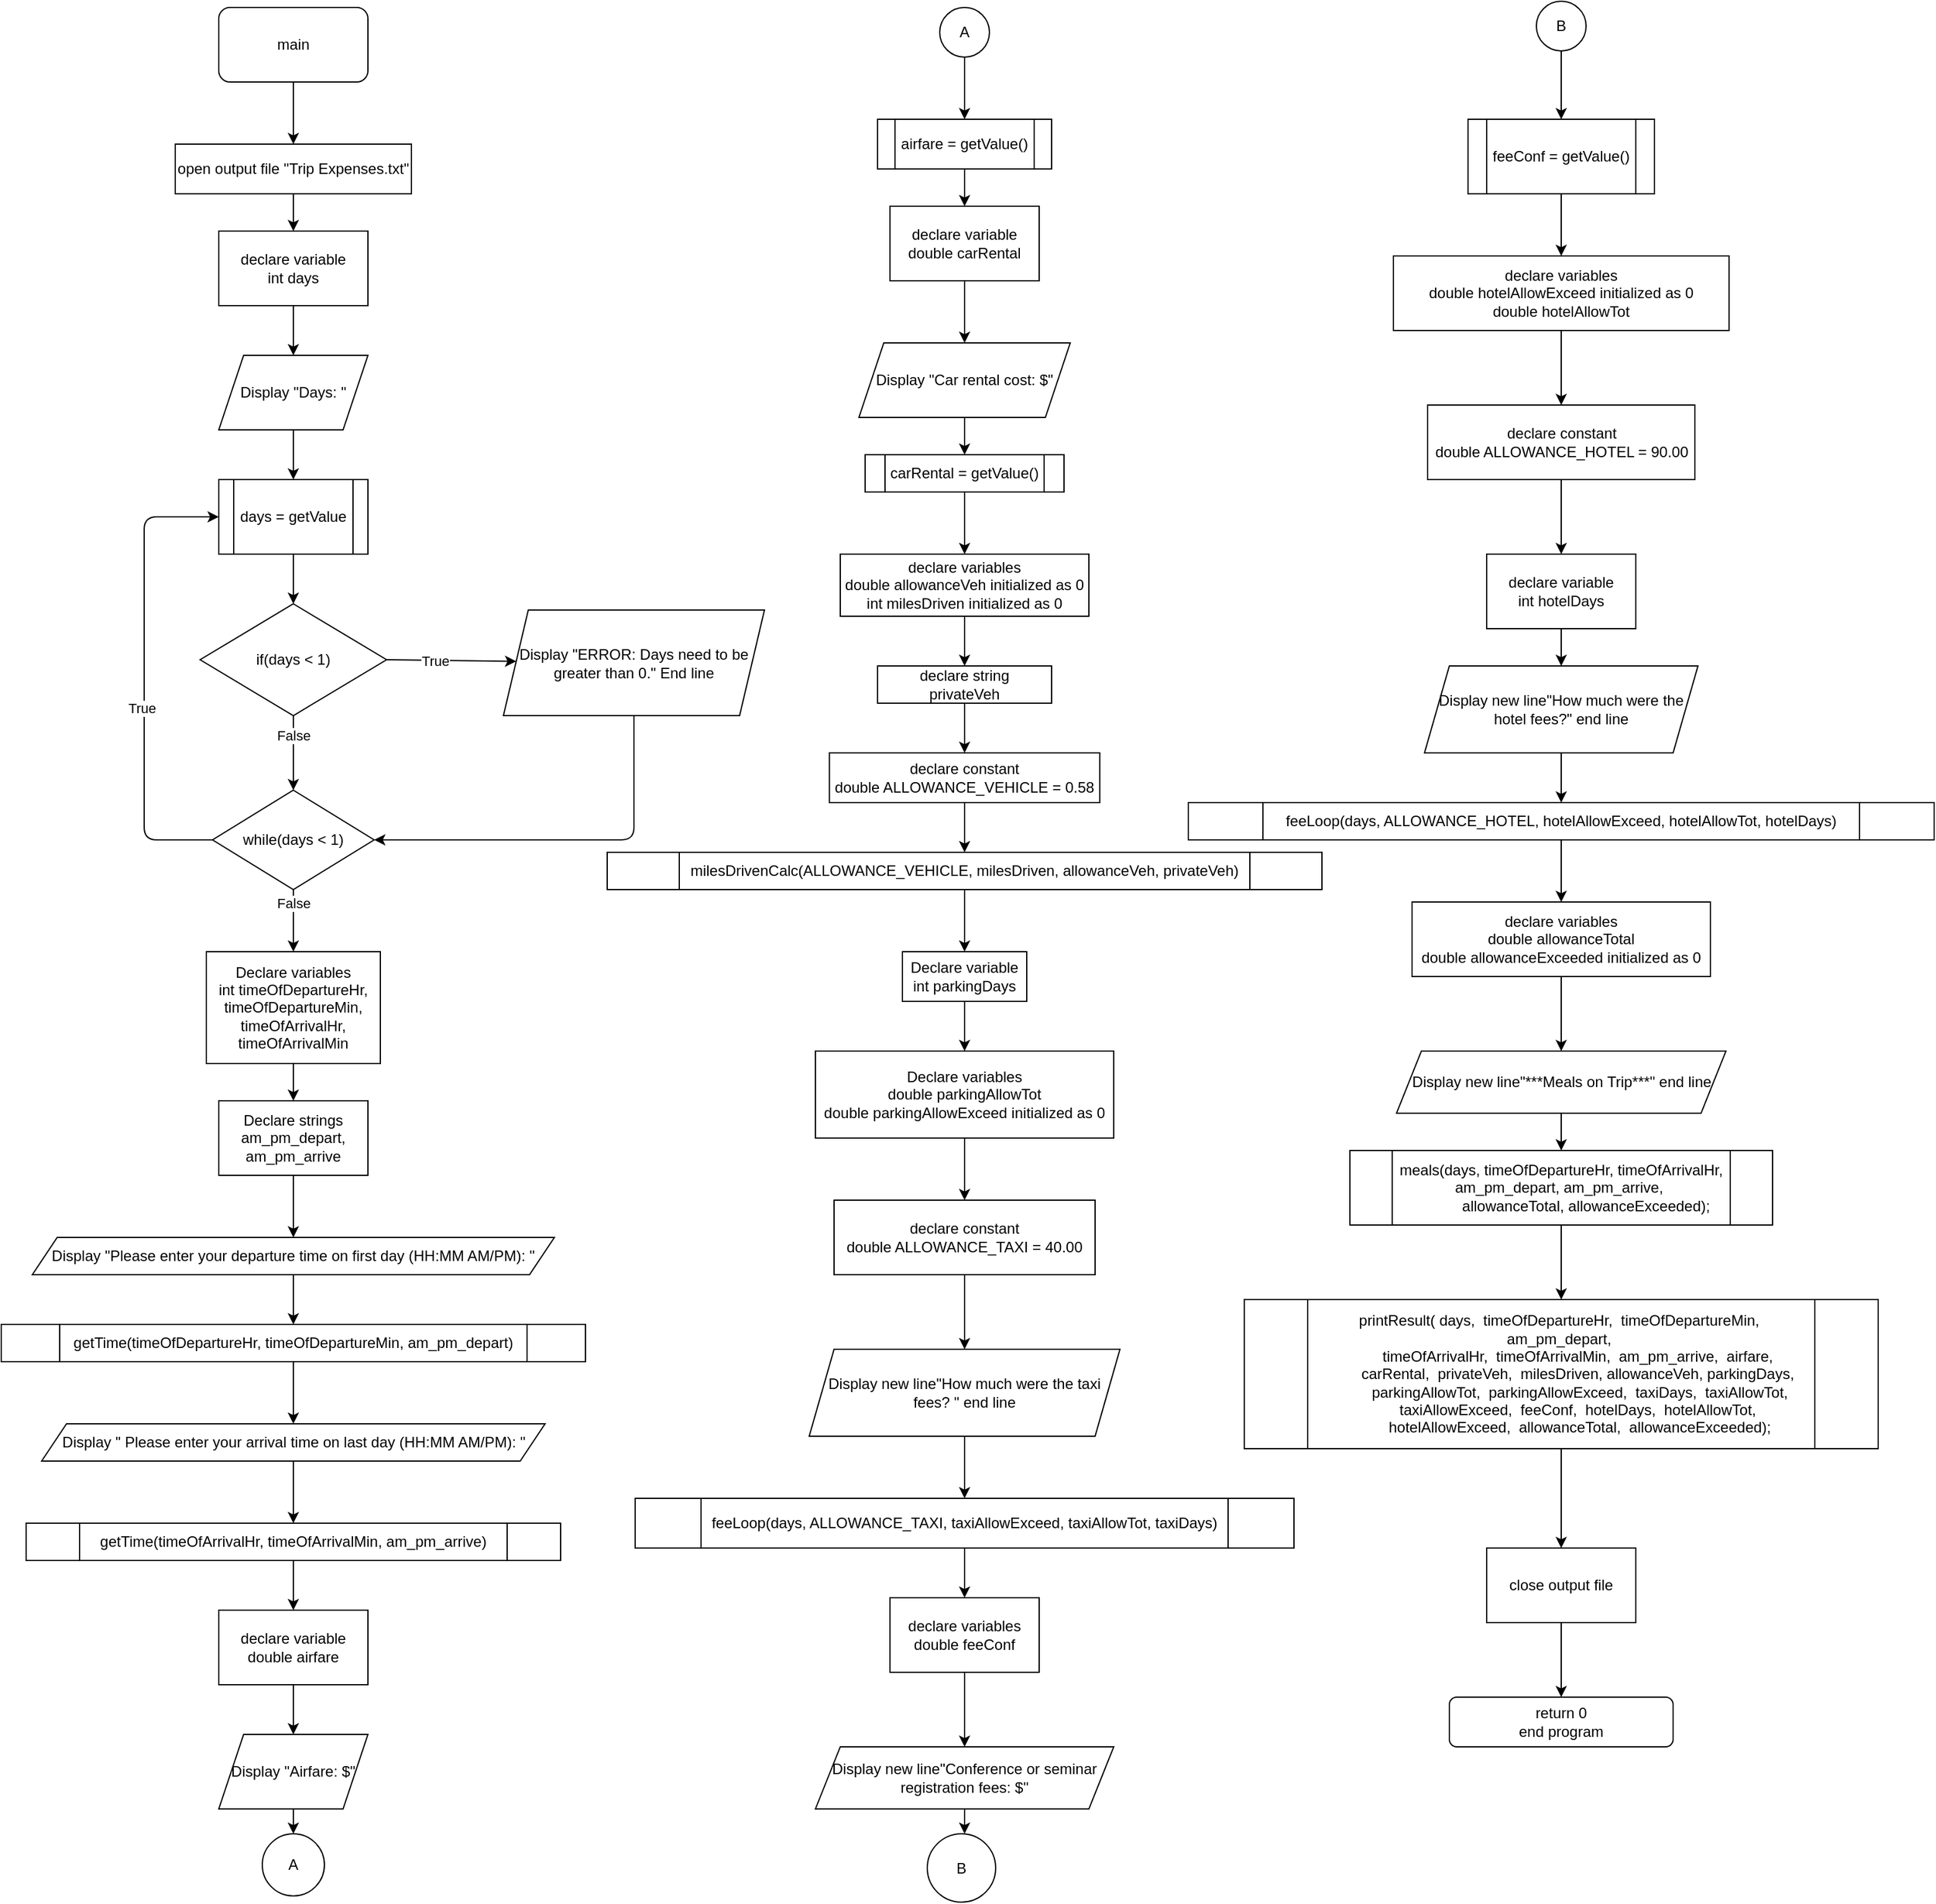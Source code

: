 <mxfile version="13.8.9-1" type="device"><diagram id="C5RBs43oDa-KdzZeNtuy" name="Page-1"><mxGraphModel dx="2511" dy="968" grid="1" gridSize="10" guides="1" tooltips="1" connect="1" arrows="1" fold="1" page="1" pageScale="1" pageWidth="827" pageHeight="1169" math="0" shadow="0"><root><mxCell id="WIyWlLk6GJQsqaUBKTNV-0"/><mxCell id="WIyWlLk6GJQsqaUBKTNV-1" parent="WIyWlLk6GJQsqaUBKTNV-0"/><mxCell id="WkgAafSCOvP2cfIqw0n4-0" value="main" style="rounded=1;whiteSpace=wrap;html=1;" vertex="1" parent="WIyWlLk6GJQsqaUBKTNV-1"><mxGeometry x="80" y="40" width="120" height="60" as="geometry"/></mxCell><mxCell id="WkgAafSCOvP2cfIqw0n4-1" value="" style="endArrow=classic;html=1;exitX=0.5;exitY=1;exitDx=0;exitDy=0;" edge="1" parent="WIyWlLk6GJQsqaUBKTNV-1" source="WkgAafSCOvP2cfIqw0n4-0"><mxGeometry width="50" height="50" relative="1" as="geometry"><mxPoint x="390" y="420" as="sourcePoint"/><mxPoint x="140" y="150" as="targetPoint"/></mxGeometry></mxCell><mxCell id="WkgAafSCOvP2cfIqw0n4-5" value="open output file &quot;Trip Expenses.txt&quot;" style="rounded=0;whiteSpace=wrap;html=1;" vertex="1" parent="WIyWlLk6GJQsqaUBKTNV-1"><mxGeometry x="45" y="150" width="190" height="40" as="geometry"/></mxCell><mxCell id="WkgAafSCOvP2cfIqw0n4-7" value="declare variable&lt;br&gt;int days" style="rounded=0;whiteSpace=wrap;html=1;" vertex="1" parent="WIyWlLk6GJQsqaUBKTNV-1"><mxGeometry x="80" y="220" width="120" height="60" as="geometry"/></mxCell><mxCell id="WkgAafSCOvP2cfIqw0n4-8" value="" style="endArrow=classic;html=1;exitX=0.5;exitY=1;exitDx=0;exitDy=0;" edge="1" parent="WIyWlLk6GJQsqaUBKTNV-1" source="WkgAafSCOvP2cfIqw0n4-7"><mxGeometry width="50" height="50" relative="1" as="geometry"><mxPoint x="220" y="420" as="sourcePoint"/><mxPoint x="140" y="320" as="targetPoint"/></mxGeometry></mxCell><mxCell id="WkgAafSCOvP2cfIqw0n4-9" value="Display &quot;Days: &quot;" style="shape=parallelogram;perimeter=parallelogramPerimeter;whiteSpace=wrap;html=1;fixedSize=1;" vertex="1" parent="WIyWlLk6GJQsqaUBKTNV-1"><mxGeometry x="80" y="320" width="120" height="60" as="geometry"/></mxCell><mxCell id="WkgAafSCOvP2cfIqw0n4-10" value="" style="endArrow=classic;html=1;exitX=0.5;exitY=1;exitDx=0;exitDy=0;" edge="1" parent="WIyWlLk6GJQsqaUBKTNV-1" source="WkgAafSCOvP2cfIqw0n4-9"><mxGeometry width="50" height="50" relative="1" as="geometry"><mxPoint x="220" y="500" as="sourcePoint"/><mxPoint x="140" y="420" as="targetPoint"/></mxGeometry></mxCell><mxCell id="WkgAafSCOvP2cfIqw0n4-11" value="days = getValue" style="shape=process;whiteSpace=wrap;html=1;backgroundOutline=1;" vertex="1" parent="WIyWlLk6GJQsqaUBKTNV-1"><mxGeometry x="80" y="420" width="120" height="60" as="geometry"/></mxCell><mxCell id="WkgAafSCOvP2cfIqw0n4-12" value="" style="endArrow=classic;html=1;exitX=0.5;exitY=1;exitDx=0;exitDy=0;" edge="1" parent="WIyWlLk6GJQsqaUBKTNV-1" source="WkgAafSCOvP2cfIqw0n4-11"><mxGeometry width="50" height="50" relative="1" as="geometry"><mxPoint x="220" y="620" as="sourcePoint"/><mxPoint x="140" y="520" as="targetPoint"/></mxGeometry></mxCell><mxCell id="WkgAafSCOvP2cfIqw0n4-13" value="if(days &amp;lt; 1)" style="rhombus;whiteSpace=wrap;html=1;" vertex="1" parent="WIyWlLk6GJQsqaUBKTNV-1"><mxGeometry x="65" y="520" width="150" height="90" as="geometry"/></mxCell><mxCell id="WkgAafSCOvP2cfIqw0n4-14" value="" style="endArrow=classic;html=1;exitX=1;exitY=0.5;exitDx=0;exitDy=0;" edge="1" parent="WIyWlLk6GJQsqaUBKTNV-1" source="WkgAafSCOvP2cfIqw0n4-13" target="WkgAafSCOvP2cfIqw0n4-16"><mxGeometry width="50" height="50" relative="1" as="geometry"><mxPoint x="220" y="700" as="sourcePoint"/><mxPoint x="320" y="645" as="targetPoint"/></mxGeometry></mxCell><mxCell id="WkgAafSCOvP2cfIqw0n4-15" value="True" style="edgeLabel;html=1;align=center;verticalAlign=middle;resizable=0;points=[];" vertex="1" connectable="0" parent="WkgAafSCOvP2cfIqw0n4-14"><mxGeometry x="-0.257" relative="1" as="geometry"><mxPoint as="offset"/></mxGeometry></mxCell><mxCell id="WkgAafSCOvP2cfIqw0n4-16" value="Display &quot;ERROR: Days need to be greater than 0.&quot; End line" style="shape=parallelogram;perimeter=parallelogramPerimeter;whiteSpace=wrap;html=1;fixedSize=1;" vertex="1" parent="WIyWlLk6GJQsqaUBKTNV-1"><mxGeometry x="309" y="525" width="210" height="85" as="geometry"/></mxCell><mxCell id="WkgAafSCOvP2cfIqw0n4-17" value="" style="endArrow=classic;html=1;exitX=0.5;exitY=1;exitDx=0;exitDy=0;" edge="1" parent="WIyWlLk6GJQsqaUBKTNV-1" source="WkgAafSCOvP2cfIqw0n4-13"><mxGeometry width="50" height="50" relative="1" as="geometry"><mxPoint x="220" y="670" as="sourcePoint"/><mxPoint x="140" y="670" as="targetPoint"/></mxGeometry></mxCell><mxCell id="WkgAafSCOvP2cfIqw0n4-18" value="False" style="edgeLabel;html=1;align=center;verticalAlign=middle;resizable=0;points=[];" vertex="1" connectable="0" parent="WkgAafSCOvP2cfIqw0n4-17"><mxGeometry x="-0.464" relative="1" as="geometry"><mxPoint as="offset"/></mxGeometry></mxCell><mxCell id="WkgAafSCOvP2cfIqw0n4-19" value="while(days &amp;lt; 1)" style="rhombus;whiteSpace=wrap;html=1;" vertex="1" parent="WIyWlLk6GJQsqaUBKTNV-1"><mxGeometry x="75" y="670" width="130" height="80" as="geometry"/></mxCell><mxCell id="WkgAafSCOvP2cfIqw0n4-20" value="" style="endArrow=classic;html=1;exitX=0.5;exitY=1;exitDx=0;exitDy=0;entryX=1;entryY=0.5;entryDx=0;entryDy=0;" edge="1" parent="WIyWlLk6GJQsqaUBKTNV-1" source="WkgAafSCOvP2cfIqw0n4-16" target="WkgAafSCOvP2cfIqw0n4-19"><mxGeometry width="50" height="50" relative="1" as="geometry"><mxPoint x="220" y="710" as="sourcePoint"/><mxPoint x="270" y="660" as="targetPoint"/><Array as="points"><mxPoint x="414" y="710"/></Array></mxGeometry></mxCell><mxCell id="WkgAafSCOvP2cfIqw0n4-22" value="" style="endArrow=classic;html=1;exitX=0.5;exitY=1;exitDx=0;exitDy=0;entryX=0.5;entryY=0;entryDx=0;entryDy=0;" edge="1" parent="WIyWlLk6GJQsqaUBKTNV-1" source="WkgAafSCOvP2cfIqw0n4-5" target="WkgAafSCOvP2cfIqw0n4-7"><mxGeometry width="50" height="50" relative="1" as="geometry"><mxPoint x="190" y="180" as="sourcePoint"/><mxPoint x="240" y="130" as="targetPoint"/></mxGeometry></mxCell><mxCell id="WkgAafSCOvP2cfIqw0n4-23" value="" style="endArrow=classic;html=1;exitX=0;exitY=0.5;exitDx=0;exitDy=0;entryX=0;entryY=0.5;entryDx=0;entryDy=0;" edge="1" parent="WIyWlLk6GJQsqaUBKTNV-1" source="WkgAafSCOvP2cfIqw0n4-19" target="WkgAafSCOvP2cfIqw0n4-11"><mxGeometry width="50" height="50" relative="1" as="geometry"><mxPoint x="190" y="580" as="sourcePoint"/><mxPoint x="30" y="450" as="targetPoint"/><Array as="points"><mxPoint x="20" y="710"/><mxPoint x="20" y="450"/></Array></mxGeometry></mxCell><mxCell id="WkgAafSCOvP2cfIqw0n4-24" value="True" style="edgeLabel;html=1;align=center;verticalAlign=middle;resizable=0;points=[];" vertex="1" connectable="0" parent="WkgAafSCOvP2cfIqw0n4-23"><mxGeometry x="-0.138" y="2" relative="1" as="geometry"><mxPoint as="offset"/></mxGeometry></mxCell><mxCell id="WkgAafSCOvP2cfIqw0n4-25" value="" style="endArrow=classic;html=1;exitX=0.5;exitY=1;exitDx=0;exitDy=0;" edge="1" parent="WIyWlLk6GJQsqaUBKTNV-1" source="WkgAafSCOvP2cfIqw0n4-19"><mxGeometry width="50" height="50" relative="1" as="geometry"><mxPoint x="190" y="640" as="sourcePoint"/><mxPoint x="140" y="800" as="targetPoint"/></mxGeometry></mxCell><mxCell id="WkgAafSCOvP2cfIqw0n4-26" value="False" style="edgeLabel;html=1;align=center;verticalAlign=middle;resizable=0;points=[];" vertex="1" connectable="0" parent="WkgAafSCOvP2cfIqw0n4-25"><mxGeometry x="-0.554" relative="1" as="geometry"><mxPoint as="offset"/></mxGeometry></mxCell><mxCell id="WkgAafSCOvP2cfIqw0n4-27" value="Declare variables&lt;br&gt;int&amp;nbsp;timeOfDepartureHr, timeOfDepartureMin, timeOfArrivalHr, timeOfArrivalMin" style="rounded=0;whiteSpace=wrap;html=1;" vertex="1" parent="WIyWlLk6GJQsqaUBKTNV-1"><mxGeometry x="70" y="800" width="140" height="90" as="geometry"/></mxCell><mxCell id="WkgAafSCOvP2cfIqw0n4-28" value="" style="endArrow=classic;html=1;exitX=0.5;exitY=1;exitDx=0;exitDy=0;" edge="1" parent="WIyWlLk6GJQsqaUBKTNV-1" source="WkgAafSCOvP2cfIqw0n4-27"><mxGeometry width="50" height="50" relative="1" as="geometry"><mxPoint x="190" y="900" as="sourcePoint"/><mxPoint x="140" y="920" as="targetPoint"/></mxGeometry></mxCell><mxCell id="WkgAafSCOvP2cfIqw0n4-29" value="Declare strings&lt;br&gt;am_pm_depart, am_pm_arrive" style="rounded=0;whiteSpace=wrap;html=1;" vertex="1" parent="WIyWlLk6GJQsqaUBKTNV-1"><mxGeometry x="80" y="920" width="120" height="60" as="geometry"/></mxCell><mxCell id="WkgAafSCOvP2cfIqw0n4-30" value="" style="endArrow=classic;html=1;exitX=0.5;exitY=1;exitDx=0;exitDy=0;" edge="1" parent="WIyWlLk6GJQsqaUBKTNV-1" source="WkgAafSCOvP2cfIqw0n4-29"><mxGeometry width="50" height="50" relative="1" as="geometry"><mxPoint x="190" y="990" as="sourcePoint"/><mxPoint x="140" y="1030" as="targetPoint"/></mxGeometry></mxCell><mxCell id="WkgAafSCOvP2cfIqw0n4-31" value="Display &quot;Please enter your departure time on first day (HH:MM AM/PM): &quot;" style="shape=parallelogram;perimeter=parallelogramPerimeter;whiteSpace=wrap;html=1;fixedSize=1;" vertex="1" parent="WIyWlLk6GJQsqaUBKTNV-1"><mxGeometry x="-70" y="1030" width="420" height="30" as="geometry"/></mxCell><mxCell id="WkgAafSCOvP2cfIqw0n4-32" value="" style="endArrow=classic;html=1;exitX=0.5;exitY=1;exitDx=0;exitDy=0;" edge="1" parent="WIyWlLk6GJQsqaUBKTNV-1" source="WkgAafSCOvP2cfIqw0n4-31"><mxGeometry width="50" height="50" relative="1" as="geometry"><mxPoint x="190" y="970" as="sourcePoint"/><mxPoint x="140" y="1100" as="targetPoint"/></mxGeometry></mxCell><mxCell id="WkgAafSCOvP2cfIqw0n4-33" value="getTime(timeOfDepartureHr, timeOfDepartureMin, am_pm_depart)" style="shape=process;whiteSpace=wrap;html=1;backgroundOutline=1;" vertex="1" parent="WIyWlLk6GJQsqaUBKTNV-1"><mxGeometry x="-95" y="1100" width="470" height="30" as="geometry"/></mxCell><mxCell id="WkgAafSCOvP2cfIqw0n4-34" value="" style="endArrow=classic;html=1;exitX=0.5;exitY=1;exitDx=0;exitDy=0;" edge="1" parent="WIyWlLk6GJQsqaUBKTNV-1" source="WkgAafSCOvP2cfIqw0n4-33"><mxGeometry width="50" height="50" relative="1" as="geometry"><mxPoint x="190" y="1070" as="sourcePoint"/><mxPoint x="140" y="1180" as="targetPoint"/></mxGeometry></mxCell><mxCell id="WkgAafSCOvP2cfIqw0n4-35" value="Display &quot; Please enter your arrival time on last day (HH:MM AM/PM): &quot;" style="shape=parallelogram;perimeter=parallelogramPerimeter;whiteSpace=wrap;html=1;fixedSize=1;" vertex="1" parent="WIyWlLk6GJQsqaUBKTNV-1"><mxGeometry x="-62.5" y="1180" width="405" height="30" as="geometry"/></mxCell><mxCell id="WkgAafSCOvP2cfIqw0n4-36" value="" style="endArrow=classic;html=1;exitX=0.5;exitY=1;exitDx=0;exitDy=0;" edge="1" parent="WIyWlLk6GJQsqaUBKTNV-1" source="WkgAafSCOvP2cfIqw0n4-35"><mxGeometry width="50" height="50" relative="1" as="geometry"><mxPoint x="190" y="1160" as="sourcePoint"/><mxPoint x="140" y="1260" as="targetPoint"/></mxGeometry></mxCell><mxCell id="WkgAafSCOvP2cfIqw0n4-37" value="getTime(timeOfArrivalHr, timeOfArrivalMin, am_pm_arrive)" style="shape=process;whiteSpace=wrap;html=1;backgroundOutline=1;" vertex="1" parent="WIyWlLk6GJQsqaUBKTNV-1"><mxGeometry x="-75" y="1260" width="430" height="30" as="geometry"/></mxCell><mxCell id="WkgAafSCOvP2cfIqw0n4-38" value="" style="endArrow=classic;html=1;exitX=0.5;exitY=1;exitDx=0;exitDy=0;" edge="1" parent="WIyWlLk6GJQsqaUBKTNV-1" source="WkgAafSCOvP2cfIqw0n4-37"><mxGeometry width="50" height="50" relative="1" as="geometry"><mxPoint x="190" y="1280" as="sourcePoint"/><mxPoint x="140" y="1330" as="targetPoint"/></mxGeometry></mxCell><mxCell id="WkgAafSCOvP2cfIqw0n4-39" value="declare variable&lt;br&gt;double airfare" style="rounded=0;whiteSpace=wrap;html=1;" vertex="1" parent="WIyWlLk6GJQsqaUBKTNV-1"><mxGeometry x="80" y="1330" width="120" height="60" as="geometry"/></mxCell><mxCell id="WkgAafSCOvP2cfIqw0n4-40" value="" style="endArrow=classic;html=1;exitX=0.5;exitY=1;exitDx=0;exitDy=0;" edge="1" parent="WIyWlLk6GJQsqaUBKTNV-1" source="WkgAafSCOvP2cfIqw0n4-39"><mxGeometry width="50" height="50" relative="1" as="geometry"><mxPoint x="190" y="1440" as="sourcePoint"/><mxPoint x="140" y="1430" as="targetPoint"/></mxGeometry></mxCell><mxCell id="WkgAafSCOvP2cfIqw0n4-41" value="Display &quot;Airfare: $&quot;" style="shape=parallelogram;perimeter=parallelogramPerimeter;whiteSpace=wrap;html=1;fixedSize=1;" vertex="1" parent="WIyWlLk6GJQsqaUBKTNV-1"><mxGeometry x="80" y="1430" width="120" height="60" as="geometry"/></mxCell><mxCell id="WkgAafSCOvP2cfIqw0n4-42" value="" style="endArrow=classic;html=1;exitX=0.5;exitY=1;exitDx=0;exitDy=0;" edge="1" parent="WIyWlLk6GJQsqaUBKTNV-1" source="WkgAafSCOvP2cfIqw0n4-41" target="WkgAafSCOvP2cfIqw0n4-43"><mxGeometry width="50" height="50" relative="1" as="geometry"><mxPoint x="190" y="1440" as="sourcePoint"/><mxPoint x="140" y="1520" as="targetPoint"/></mxGeometry></mxCell><mxCell id="WkgAafSCOvP2cfIqw0n4-43" value="A" style="ellipse;whiteSpace=wrap;html=1;aspect=fixed;" vertex="1" parent="WIyWlLk6GJQsqaUBKTNV-1"><mxGeometry x="115" y="1510" width="50" height="50" as="geometry"/></mxCell><mxCell id="WkgAafSCOvP2cfIqw0n4-44" value="A" style="ellipse;whiteSpace=wrap;html=1;aspect=fixed;" vertex="1" parent="WIyWlLk6GJQsqaUBKTNV-1"><mxGeometry x="660" y="40" width="40" height="40" as="geometry"/></mxCell><mxCell id="WkgAafSCOvP2cfIqw0n4-45" value="" style="endArrow=classic;html=1;exitX=0.5;exitY=1;exitDx=0;exitDy=0;" edge="1" parent="WIyWlLk6GJQsqaUBKTNV-1" source="WkgAafSCOvP2cfIqw0n4-44"><mxGeometry width="50" height="50" relative="1" as="geometry"><mxPoint x="450" y="310" as="sourcePoint"/><mxPoint x="680" y="130" as="targetPoint"/></mxGeometry></mxCell><mxCell id="WkgAafSCOvP2cfIqw0n4-46" value="airfare = getValue()" style="shape=process;whiteSpace=wrap;html=1;backgroundOutline=1;" vertex="1" parent="WIyWlLk6GJQsqaUBKTNV-1"><mxGeometry x="610" y="130" width="140" height="40" as="geometry"/></mxCell><mxCell id="WkgAafSCOvP2cfIqw0n4-47" value="" style="endArrow=classic;html=1;exitX=0.5;exitY=1;exitDx=0;exitDy=0;" edge="1" parent="WIyWlLk6GJQsqaUBKTNV-1" source="WkgAafSCOvP2cfIqw0n4-46"><mxGeometry width="50" height="50" relative="1" as="geometry"><mxPoint x="450" y="370" as="sourcePoint"/><mxPoint x="680" y="200" as="targetPoint"/></mxGeometry></mxCell><mxCell id="WkgAafSCOvP2cfIqw0n4-48" value="declare variable&lt;br&gt;double carRental" style="rounded=0;whiteSpace=wrap;html=1;" vertex="1" parent="WIyWlLk6GJQsqaUBKTNV-1"><mxGeometry x="620" y="200" width="120" height="60" as="geometry"/></mxCell><mxCell id="WkgAafSCOvP2cfIqw0n4-49" value="" style="endArrow=classic;html=1;exitX=0.5;exitY=1;exitDx=0;exitDy=0;" edge="1" parent="WIyWlLk6GJQsqaUBKTNV-1" source="WkgAafSCOvP2cfIqw0n4-48"><mxGeometry width="50" height="50" relative="1" as="geometry"><mxPoint x="450" y="370" as="sourcePoint"/><mxPoint x="680" y="310" as="targetPoint"/></mxGeometry></mxCell><mxCell id="WkgAafSCOvP2cfIqw0n4-50" value="Display &quot;Car rental cost: $&quot;" style="shape=parallelogram;perimeter=parallelogramPerimeter;whiteSpace=wrap;html=1;fixedSize=1;" vertex="1" parent="WIyWlLk6GJQsqaUBKTNV-1"><mxGeometry x="595" y="310" width="170" height="60" as="geometry"/></mxCell><mxCell id="WkgAafSCOvP2cfIqw0n4-51" value="" style="endArrow=classic;html=1;exitX=0.5;exitY=1;exitDx=0;exitDy=0;" edge="1" parent="WIyWlLk6GJQsqaUBKTNV-1" source="WkgAafSCOvP2cfIqw0n4-50"><mxGeometry width="50" height="50" relative="1" as="geometry"><mxPoint x="450" y="370" as="sourcePoint"/><mxPoint x="680" y="400" as="targetPoint"/></mxGeometry></mxCell><mxCell id="WkgAafSCOvP2cfIqw0n4-52" value="carRental = getValue()" style="shape=process;whiteSpace=wrap;html=1;backgroundOutline=1;" vertex="1" parent="WIyWlLk6GJQsqaUBKTNV-1"><mxGeometry x="600" y="400" width="160" height="30" as="geometry"/></mxCell><mxCell id="WkgAafSCOvP2cfIqw0n4-53" value="" style="endArrow=classic;html=1;exitX=0.5;exitY=1;exitDx=0;exitDy=0;" edge="1" parent="WIyWlLk6GJQsqaUBKTNV-1" source="WkgAafSCOvP2cfIqw0n4-52"><mxGeometry width="50" height="50" relative="1" as="geometry"><mxPoint x="450" y="440" as="sourcePoint"/><mxPoint x="680" y="480" as="targetPoint"/></mxGeometry></mxCell><mxCell id="WkgAafSCOvP2cfIqw0n4-54" value="declare variables&lt;br&gt;double allowanceVeh initialized as 0&lt;br&gt;int milesDriven initialized as 0" style="rounded=0;whiteSpace=wrap;html=1;" vertex="1" parent="WIyWlLk6GJQsqaUBKTNV-1"><mxGeometry x="580" y="480" width="200" height="50" as="geometry"/></mxCell><mxCell id="WkgAafSCOvP2cfIqw0n4-55" value="" style="endArrow=classic;html=1;exitX=0.5;exitY=1;exitDx=0;exitDy=0;" edge="1" parent="WIyWlLk6GJQsqaUBKTNV-1" source="WkgAafSCOvP2cfIqw0n4-54"><mxGeometry width="50" height="50" relative="1" as="geometry"><mxPoint x="650" y="480" as="sourcePoint"/><mxPoint x="680" y="570" as="targetPoint"/></mxGeometry></mxCell><mxCell id="WkgAafSCOvP2cfIqw0n4-56" value="declare string&lt;br&gt;privateVeh" style="rounded=0;whiteSpace=wrap;html=1;" vertex="1" parent="WIyWlLk6GJQsqaUBKTNV-1"><mxGeometry x="610" y="570" width="140" height="30" as="geometry"/></mxCell><mxCell id="WkgAafSCOvP2cfIqw0n4-57" value="" style="endArrow=classic;html=1;exitX=0.5;exitY=1;exitDx=0;exitDy=0;" edge="1" parent="WIyWlLk6GJQsqaUBKTNV-1" source="WkgAafSCOvP2cfIqw0n4-56"><mxGeometry width="50" height="50" relative="1" as="geometry"><mxPoint x="670" y="730" as="sourcePoint"/><mxPoint x="680" y="640" as="targetPoint"/></mxGeometry></mxCell><mxCell id="WkgAafSCOvP2cfIqw0n4-58" value="declare constant&lt;br&gt;double ALLOWANCE_VEHICLE = 0.58" style="rounded=0;whiteSpace=wrap;html=1;" vertex="1" parent="WIyWlLk6GJQsqaUBKTNV-1"><mxGeometry x="571.25" y="640" width="217.5" height="40" as="geometry"/></mxCell><mxCell id="WkgAafSCOvP2cfIqw0n4-59" value="" style="endArrow=classic;html=1;exitX=0.5;exitY=1;exitDx=0;exitDy=0;" edge="1" parent="WIyWlLk6GJQsqaUBKTNV-1" source="WkgAafSCOvP2cfIqw0n4-58"><mxGeometry width="50" height="50" relative="1" as="geometry"><mxPoint x="650" y="590" as="sourcePoint"/><mxPoint x="680" y="720" as="targetPoint"/></mxGeometry></mxCell><mxCell id="WkgAafSCOvP2cfIqw0n4-60" value="milesDrivenCalc(ALLOWANCE_VEHICLE, milesDriven, allowanceVeh, privateVeh)" style="shape=process;whiteSpace=wrap;html=1;backgroundOutline=1;" vertex="1" parent="WIyWlLk6GJQsqaUBKTNV-1"><mxGeometry x="392.5" y="720" width="575" height="30" as="geometry"/></mxCell><mxCell id="WkgAafSCOvP2cfIqw0n4-61" value="" style="endArrow=classic;html=1;exitX=0.5;exitY=1;exitDx=0;exitDy=0;" edge="1" parent="WIyWlLk6GJQsqaUBKTNV-1" source="WkgAafSCOvP2cfIqw0n4-60"><mxGeometry width="50" height="50" relative="1" as="geometry"><mxPoint x="650" y="800" as="sourcePoint"/><mxPoint x="680" y="800" as="targetPoint"/></mxGeometry></mxCell><mxCell id="WkgAafSCOvP2cfIqw0n4-62" value="Declare variable&lt;br&gt;int parkingDays" style="rounded=0;whiteSpace=wrap;html=1;" vertex="1" parent="WIyWlLk6GJQsqaUBKTNV-1"><mxGeometry x="630" y="800" width="100" height="40" as="geometry"/></mxCell><mxCell id="WkgAafSCOvP2cfIqw0n4-63" value="" style="endArrow=classic;html=1;exitX=0.5;exitY=1;exitDx=0;exitDy=0;" edge="1" parent="WIyWlLk6GJQsqaUBKTNV-1" source="WkgAafSCOvP2cfIqw0n4-62"><mxGeometry width="50" height="50" relative="1" as="geometry"><mxPoint x="650" y="730" as="sourcePoint"/><mxPoint x="680" y="880" as="targetPoint"/></mxGeometry></mxCell><mxCell id="WkgAafSCOvP2cfIqw0n4-64" value="Declare variables&lt;br&gt;double parkingAllowTot&lt;br&gt;double parkingAllowExceed initialized as 0" style="rounded=0;whiteSpace=wrap;html=1;" vertex="1" parent="WIyWlLk6GJQsqaUBKTNV-1"><mxGeometry x="560" y="880" width="240" height="70" as="geometry"/></mxCell><mxCell id="WkgAafSCOvP2cfIqw0n4-65" value="" style="endArrow=classic;html=1;exitX=0.5;exitY=1;exitDx=0;exitDy=0;" edge="1" parent="WIyWlLk6GJQsqaUBKTNV-1" source="WkgAafSCOvP2cfIqw0n4-64"><mxGeometry width="50" height="50" relative="1" as="geometry"><mxPoint x="650" y="1040" as="sourcePoint"/><mxPoint x="680" y="1000" as="targetPoint"/></mxGeometry></mxCell><mxCell id="WkgAafSCOvP2cfIqw0n4-66" value="declare constant&lt;br&gt;double ALLOWANCE_TAXI = 40.00" style="rounded=0;whiteSpace=wrap;html=1;" vertex="1" parent="WIyWlLk6GJQsqaUBKTNV-1"><mxGeometry x="575" y="1000" width="210" height="60" as="geometry"/></mxCell><mxCell id="WkgAafSCOvP2cfIqw0n4-67" value="" style="endArrow=classic;html=1;exitX=0.5;exitY=1;exitDx=0;exitDy=0;" edge="1" parent="WIyWlLk6GJQsqaUBKTNV-1" source="WkgAafSCOvP2cfIqw0n4-66"><mxGeometry width="50" height="50" relative="1" as="geometry"><mxPoint x="650" y="1030" as="sourcePoint"/><mxPoint x="680" y="1120" as="targetPoint"/></mxGeometry></mxCell><mxCell id="WkgAafSCOvP2cfIqw0n4-68" value="Display new line&quot;How much were the taxi fees? &quot; end line" style="shape=parallelogram;perimeter=parallelogramPerimeter;whiteSpace=wrap;html=1;fixedSize=1;" vertex="1" parent="WIyWlLk6GJQsqaUBKTNV-1"><mxGeometry x="555" y="1120" width="250" height="70" as="geometry"/></mxCell><mxCell id="WkgAafSCOvP2cfIqw0n4-69" value="" style="endArrow=classic;html=1;exitX=0.5;exitY=1;exitDx=0;exitDy=0;" edge="1" parent="WIyWlLk6GJQsqaUBKTNV-1" source="WkgAafSCOvP2cfIqw0n4-68"><mxGeometry width="50" height="50" relative="1" as="geometry"><mxPoint x="650" y="1230" as="sourcePoint"/><mxPoint x="680" y="1240" as="targetPoint"/></mxGeometry></mxCell><mxCell id="WkgAafSCOvP2cfIqw0n4-70" value="feeLoop(days, ALLOWANCE_TAXI, taxiAllowExceed, taxiAllowTot, taxiDays)" style="shape=process;whiteSpace=wrap;html=1;backgroundOutline=1;" vertex="1" parent="WIyWlLk6GJQsqaUBKTNV-1"><mxGeometry x="415" y="1240" width="530" height="40" as="geometry"/></mxCell><mxCell id="WkgAafSCOvP2cfIqw0n4-71" value="" style="endArrow=classic;html=1;exitX=0.5;exitY=1;exitDx=0;exitDy=0;" edge="1" parent="WIyWlLk6GJQsqaUBKTNV-1" source="WkgAafSCOvP2cfIqw0n4-70"><mxGeometry width="50" height="50" relative="1" as="geometry"><mxPoint x="650" y="1370" as="sourcePoint"/><mxPoint x="680" y="1320" as="targetPoint"/></mxGeometry></mxCell><mxCell id="WkgAafSCOvP2cfIqw0n4-72" value="declare variables&lt;br&gt;double feeConf" style="rounded=0;whiteSpace=wrap;html=1;" vertex="1" parent="WIyWlLk6GJQsqaUBKTNV-1"><mxGeometry x="620" y="1320" width="120" height="60" as="geometry"/></mxCell><mxCell id="WkgAafSCOvP2cfIqw0n4-73" value="" style="endArrow=classic;html=1;exitX=0.5;exitY=1;exitDx=0;exitDy=0;" edge="1" parent="WIyWlLk6GJQsqaUBKTNV-1" source="WkgAafSCOvP2cfIqw0n4-72"><mxGeometry width="50" height="50" relative="1" as="geometry"><mxPoint x="650" y="1360" as="sourcePoint"/><mxPoint x="680" y="1440" as="targetPoint"/></mxGeometry></mxCell><mxCell id="WkgAafSCOvP2cfIqw0n4-74" value="Display new line&quot;Conference or seminar registration fees: $&quot;" style="shape=parallelogram;perimeter=parallelogramPerimeter;whiteSpace=wrap;html=1;fixedSize=1;" vertex="1" parent="WIyWlLk6GJQsqaUBKTNV-1"><mxGeometry x="560" y="1440" width="240" height="50" as="geometry"/></mxCell><mxCell id="WkgAafSCOvP2cfIqw0n4-75" value="" style="endArrow=classic;html=1;exitX=0.5;exitY=1;exitDx=0;exitDy=0;" edge="1" parent="WIyWlLk6GJQsqaUBKTNV-1" source="WkgAafSCOvP2cfIqw0n4-74"><mxGeometry width="50" height="50" relative="1" as="geometry"><mxPoint x="650" y="1490" as="sourcePoint"/><mxPoint x="680" y="1510" as="targetPoint"/></mxGeometry></mxCell><mxCell id="WkgAafSCOvP2cfIqw0n4-76" value="B" style="ellipse;whiteSpace=wrap;html=1;aspect=fixed;" vertex="1" parent="WIyWlLk6GJQsqaUBKTNV-1"><mxGeometry x="650" y="1510" width="55" height="55" as="geometry"/></mxCell><mxCell id="WkgAafSCOvP2cfIqw0n4-77" value="B" style="ellipse;whiteSpace=wrap;html=1;aspect=fixed;" vertex="1" parent="WIyWlLk6GJQsqaUBKTNV-1"><mxGeometry x="1140" y="35" width="40" height="40" as="geometry"/></mxCell><mxCell id="WkgAafSCOvP2cfIqw0n4-78" value="" style="endArrow=classic;html=1;exitX=0.5;exitY=1;exitDx=0;exitDy=0;" edge="1" parent="WIyWlLk6GJQsqaUBKTNV-1" source="WkgAafSCOvP2cfIqw0n4-77"><mxGeometry width="50" height="50" relative="1" as="geometry"><mxPoint x="800" y="360" as="sourcePoint"/><mxPoint x="1160" y="130" as="targetPoint"/></mxGeometry></mxCell><mxCell id="WkgAafSCOvP2cfIqw0n4-79" value="feeConf = getValue()" style="shape=process;whiteSpace=wrap;html=1;backgroundOutline=1;" vertex="1" parent="WIyWlLk6GJQsqaUBKTNV-1"><mxGeometry x="1085" y="130" width="150" height="60" as="geometry"/></mxCell><mxCell id="WkgAafSCOvP2cfIqw0n4-80" value="" style="endArrow=classic;html=1;exitX=0.5;exitY=1;exitDx=0;exitDy=0;" edge="1" parent="WIyWlLk6GJQsqaUBKTNV-1" source="WkgAafSCOvP2cfIqw0n4-79"><mxGeometry width="50" height="50" relative="1" as="geometry"><mxPoint x="800" y="510" as="sourcePoint"/><mxPoint x="1160" y="240" as="targetPoint"/></mxGeometry></mxCell><mxCell id="WkgAafSCOvP2cfIqw0n4-81" value="declare variables&lt;br&gt;double hotelAllowExceed initialized as 0&lt;br&gt;double hotelAllowTot" style="rounded=0;whiteSpace=wrap;html=1;" vertex="1" parent="WIyWlLk6GJQsqaUBKTNV-1"><mxGeometry x="1025" y="240" width="270" height="60" as="geometry"/></mxCell><mxCell id="WkgAafSCOvP2cfIqw0n4-82" value="" style="endArrow=classic;html=1;exitX=0.5;exitY=1;exitDx=0;exitDy=0;" edge="1" parent="WIyWlLk6GJQsqaUBKTNV-1" source="WkgAafSCOvP2cfIqw0n4-81"><mxGeometry width="50" height="50" relative="1" as="geometry"><mxPoint x="800" y="410" as="sourcePoint"/><mxPoint x="1160" y="360" as="targetPoint"/></mxGeometry></mxCell><mxCell id="WkgAafSCOvP2cfIqw0n4-83" value="declare constant&lt;br&gt;double ALLOWANCE_HOTEL = 90.00" style="rounded=0;whiteSpace=wrap;html=1;" vertex="1" parent="WIyWlLk6GJQsqaUBKTNV-1"><mxGeometry x="1052.5" y="360" width="215" height="60" as="geometry"/></mxCell><mxCell id="WkgAafSCOvP2cfIqw0n4-84" value="" style="endArrow=classic;html=1;exitX=0.5;exitY=1;exitDx=0;exitDy=0;" edge="1" parent="WIyWlLk6GJQsqaUBKTNV-1" source="WkgAafSCOvP2cfIqw0n4-83"><mxGeometry width="50" height="50" relative="1" as="geometry"><mxPoint x="800" y="390" as="sourcePoint"/><mxPoint x="1160" y="480" as="targetPoint"/></mxGeometry></mxCell><mxCell id="WkgAafSCOvP2cfIqw0n4-85" value="declare variable&lt;br&gt;int hotelDays" style="rounded=0;whiteSpace=wrap;html=1;" vertex="1" parent="WIyWlLk6GJQsqaUBKTNV-1"><mxGeometry x="1100" y="480" width="120" height="60" as="geometry"/></mxCell><mxCell id="WkgAafSCOvP2cfIqw0n4-86" value="" style="endArrow=classic;html=1;exitX=0.5;exitY=1;exitDx=0;exitDy=0;" edge="1" parent="WIyWlLk6GJQsqaUBKTNV-1" source="WkgAafSCOvP2cfIqw0n4-85"><mxGeometry width="50" height="50" relative="1" as="geometry"><mxPoint x="800" y="640" as="sourcePoint"/><mxPoint x="1160" y="570" as="targetPoint"/></mxGeometry></mxCell><mxCell id="WkgAafSCOvP2cfIqw0n4-87" value="Display new line&quot;How much were the hotel fees?&quot; end line" style="shape=parallelogram;perimeter=parallelogramPerimeter;whiteSpace=wrap;html=1;fixedSize=1;" vertex="1" parent="WIyWlLk6GJQsqaUBKTNV-1"><mxGeometry x="1050" y="570" width="220" height="70" as="geometry"/></mxCell><mxCell id="WkgAafSCOvP2cfIqw0n4-88" value="" style="endArrow=classic;html=1;exitX=0.5;exitY=1;exitDx=0;exitDy=0;" edge="1" parent="WIyWlLk6GJQsqaUBKTNV-1" source="WkgAafSCOvP2cfIqw0n4-87"><mxGeometry width="50" height="50" relative="1" as="geometry"><mxPoint x="800" y="620" as="sourcePoint"/><mxPoint x="1160" y="680" as="targetPoint"/></mxGeometry></mxCell><mxCell id="WkgAafSCOvP2cfIqw0n4-89" value="feeLoop(days, ALLOWANCE_HOTEL, hotelAllowExceed, hotelAllowTot, hotelDays)" style="shape=process;whiteSpace=wrap;html=1;backgroundOutline=1;" vertex="1" parent="WIyWlLk6GJQsqaUBKTNV-1"><mxGeometry x="860" y="680" width="600" height="30" as="geometry"/></mxCell><mxCell id="WkgAafSCOvP2cfIqw0n4-90" value="" style="endArrow=classic;html=1;exitX=0.5;exitY=1;exitDx=0;exitDy=0;" edge="1" parent="WIyWlLk6GJQsqaUBKTNV-1" source="WkgAafSCOvP2cfIqw0n4-89"><mxGeometry width="50" height="50" relative="1" as="geometry"><mxPoint x="800" y="710" as="sourcePoint"/><mxPoint x="1160" y="760" as="targetPoint"/></mxGeometry></mxCell><mxCell id="WkgAafSCOvP2cfIqw0n4-91" value="declare variables&lt;br&gt;double allowanceTotal&lt;br&gt;double allowanceExceeded initialized as 0" style="rounded=0;whiteSpace=wrap;html=1;" vertex="1" parent="WIyWlLk6GJQsqaUBKTNV-1"><mxGeometry x="1040" y="760" width="240" height="60" as="geometry"/></mxCell><mxCell id="WkgAafSCOvP2cfIqw0n4-92" value="" style="endArrow=classic;html=1;exitX=0.5;exitY=1;exitDx=0;exitDy=0;" edge="1" parent="WIyWlLk6GJQsqaUBKTNV-1" source="WkgAafSCOvP2cfIqw0n4-91"><mxGeometry width="50" height="50" relative="1" as="geometry"><mxPoint x="800" y="770" as="sourcePoint"/><mxPoint x="1160" y="880" as="targetPoint"/></mxGeometry></mxCell><mxCell id="WkgAafSCOvP2cfIqw0n4-93" value="Display new line&quot;***Meals on Trip***&quot; end line" style="shape=parallelogram;perimeter=parallelogramPerimeter;whiteSpace=wrap;html=1;fixedSize=1;" vertex="1" parent="WIyWlLk6GJQsqaUBKTNV-1"><mxGeometry x="1027.5" y="880" width="265" height="50" as="geometry"/></mxCell><mxCell id="WkgAafSCOvP2cfIqw0n4-94" value="" style="endArrow=classic;html=1;exitX=0.5;exitY=1;exitDx=0;exitDy=0;" edge="1" parent="WIyWlLk6GJQsqaUBKTNV-1" source="WkgAafSCOvP2cfIqw0n4-93"><mxGeometry width="50" height="50" relative="1" as="geometry"><mxPoint x="800" y="770" as="sourcePoint"/><mxPoint x="1160" y="960" as="targetPoint"/></mxGeometry></mxCell><mxCell id="WkgAafSCOvP2cfIqw0n4-95" value="&lt;div&gt;meals(days, timeOfDepartureHr, timeOfArrivalHr, am_pm_depart, am_pm_arrive,&amp;nbsp;&lt;/div&gt;&lt;div&gt;&amp;nbsp; &amp;nbsp; &amp;nbsp; &amp;nbsp; &amp;nbsp; &amp;nbsp; allowanceTotal, allowanceExceeded);&lt;/div&gt;" style="shape=process;whiteSpace=wrap;html=1;backgroundOutline=1;" vertex="1" parent="WIyWlLk6GJQsqaUBKTNV-1"><mxGeometry x="990" y="960" width="340" height="60" as="geometry"/></mxCell><mxCell id="WkgAafSCOvP2cfIqw0n4-96" value="" style="endArrow=classic;html=1;exitX=0.5;exitY=1;exitDx=0;exitDy=0;entryX=0.5;entryY=0;entryDx=0;entryDy=0;" edge="1" parent="WIyWlLk6GJQsqaUBKTNV-1" source="WkgAafSCOvP2cfIqw0n4-95" target="WkgAafSCOvP2cfIqw0n4-97"><mxGeometry width="50" height="50" relative="1" as="geometry"><mxPoint x="800" y="1010" as="sourcePoint"/><mxPoint x="1160" y="1080" as="targetPoint"/></mxGeometry></mxCell><mxCell id="WkgAafSCOvP2cfIqw0n4-97" value="&lt;div&gt;printResult( days,&amp;nbsp; timeOfDepartureHr,&amp;nbsp; timeOfDepartureMin,&amp;nbsp; am_pm_depart,&amp;nbsp;&lt;/div&gt;&lt;div&gt;&amp;nbsp; &amp;nbsp; &amp;nbsp; &amp;nbsp; &amp;nbsp;timeOfArrivalHr,&amp;nbsp; timeOfArrivalMin,&amp;nbsp; am_pm_arrive,&amp;nbsp; airfare,&amp;nbsp;&lt;/div&gt;&lt;div&gt;&amp;nbsp; &amp;nbsp; &amp;nbsp; &amp;nbsp; &amp;nbsp;carRental,&amp;nbsp; privateVeh,&amp;nbsp; milesDriven, allowanceVeh, parkingDays,&amp;nbsp;&lt;/div&gt;&lt;div&gt;&amp;nbsp; &amp;nbsp; &amp;nbsp; &amp;nbsp; &amp;nbsp;parkingAllowTot,&amp;nbsp; parkingAllowExceed,&amp;nbsp; taxiDays,&amp;nbsp; taxiAllowTot,&lt;/div&gt;&lt;div&gt;&amp;nbsp; &amp;nbsp; &amp;nbsp; &amp;nbsp; &amp;nbsp;taxiAllowExceed,&amp;nbsp; feeConf,&amp;nbsp; hotelDays,&amp;nbsp; hotelAllowTot,&amp;nbsp;&lt;/div&gt;&lt;div&gt;&amp;nbsp; &amp;nbsp; &amp;nbsp; &amp;nbsp; &amp;nbsp;hotelAllowExceed,&amp;nbsp; allowanceTotal,&amp;nbsp; allowanceExceeded);&lt;/div&gt;" style="shape=process;whiteSpace=wrap;html=1;backgroundOutline=1;" vertex="1" parent="WIyWlLk6GJQsqaUBKTNV-1"><mxGeometry x="905" y="1080" width="510" height="120" as="geometry"/></mxCell><mxCell id="WkgAafSCOvP2cfIqw0n4-98" value="" style="endArrow=classic;html=1;exitX=0.5;exitY=1;exitDx=0;exitDy=0;" edge="1" parent="WIyWlLk6GJQsqaUBKTNV-1" source="WkgAafSCOvP2cfIqw0n4-97"><mxGeometry width="50" height="50" relative="1" as="geometry"><mxPoint x="800" y="1140" as="sourcePoint"/><mxPoint x="1160" y="1280" as="targetPoint"/></mxGeometry></mxCell><mxCell id="WkgAafSCOvP2cfIqw0n4-99" value="close output file" style="rounded=0;whiteSpace=wrap;html=1;" vertex="1" parent="WIyWlLk6GJQsqaUBKTNV-1"><mxGeometry x="1100" y="1280" width="120" height="60" as="geometry"/></mxCell><mxCell id="WkgAafSCOvP2cfIqw0n4-100" value="" style="endArrow=classic;html=1;exitX=0.5;exitY=1;exitDx=0;exitDy=0;" edge="1" parent="WIyWlLk6GJQsqaUBKTNV-1" source="WkgAafSCOvP2cfIqw0n4-99"><mxGeometry width="50" height="50" relative="1" as="geometry"><mxPoint x="800" y="1220" as="sourcePoint"/><mxPoint x="1160" y="1400" as="targetPoint"/></mxGeometry></mxCell><mxCell id="WkgAafSCOvP2cfIqw0n4-101" value="return 0&lt;br&gt;end program" style="rounded=1;whiteSpace=wrap;html=1;" vertex="1" parent="WIyWlLk6GJQsqaUBKTNV-1"><mxGeometry x="1070" y="1400" width="180" height="40" as="geometry"/></mxCell></root></mxGraphModel></diagram></mxfile>